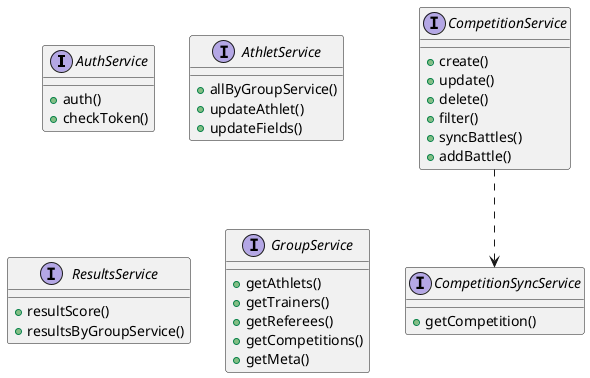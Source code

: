 @startuml

interface AuthService {
    +auth()
    +checkToken()
}

interface AthletService {
    +allByGroupService()
    +updateAthlet()
    +updateFields()
}

interface CompetitionService {
    +create()
    +update()
    +delete()
    +filter()
    +syncBattles()
    +addBattle()
}

CompetitionService ..> CompetitionSyncService

interface ResultsService {
    +resultScore()
    +resultsByGroupService()
}

interface GroupService {
    +getAthlets()
    +getTrainers()
    +getReferees()
    +getCompetitions()
    +getMeta()
}

interface CompetitionSyncService {
    +getCompetition()
}

@enduml